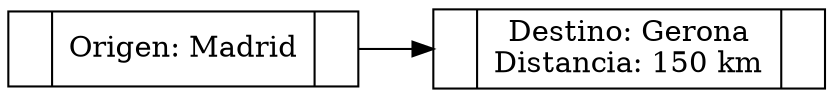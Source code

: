 digraph G {
rankdir=LR;
node [shape=record];
"1900394853392_origen" [label="{<prev> | Origen: Madrid | <next>}"];
"1900394853392_destino" [label="{<prev> | Destino: Gerona\nDistancia: 150 km | <next>}"];
"1900394853392_origen":next -> "1900394853392_destino":prev;
}
